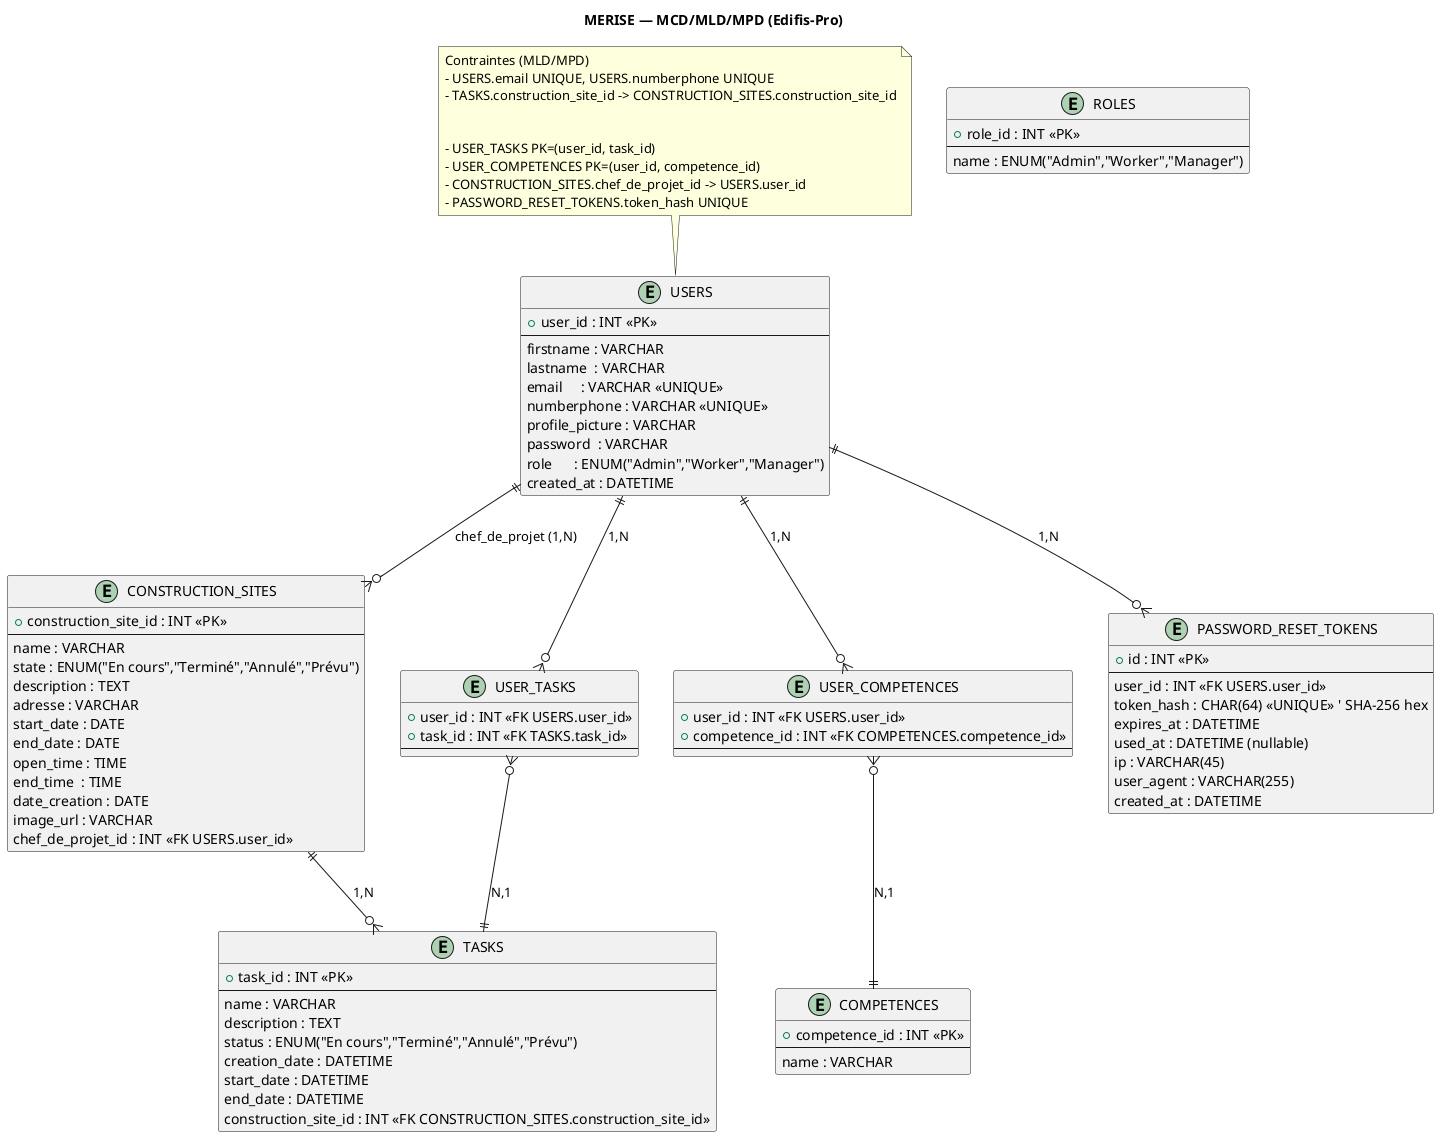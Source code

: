 @startuml merise

title MERISE — MCD/MLD/MPD (Edifis-Pro)

' Entités principales
entity "USERS" as USERS {
  + user_id : INT <<PK>>
  --
  firstname : VARCHAR
  lastname  : VARCHAR
  email     : VARCHAR <<UNIQUE>>
  numberphone : VARCHAR <<UNIQUE>>
  profile_picture : VARCHAR
  password  : VARCHAR
  role      : ENUM("Admin","Worker","Manager")
  created_at : DATETIME
}

entity "ROLES" as ROLES {
  + role_id : INT <<PK>>
  --
  name : ENUM("Admin","Worker","Manager")
}

entity "CONSTRUCTION_SITES" as CONSTRUCTION_SITES {
  + construction_site_id : INT <<PK>>
  --
  name : VARCHAR
  state : ENUM("En cours","Terminé","Annulé","Prévu")
  description : TEXT
  adresse : VARCHAR
  start_date : DATE
  end_date : DATE
  open_time : TIME
  end_time  : TIME
  date_creation : DATE
  image_url : VARCHAR
  chef_de_projet_id : INT <<FK USERS.user_id>>
}

entity "TASKS" as TASKS {
  + task_id : INT <<PK>>
  --
  name : VARCHAR
  description : TEXT
  status : ENUM("En cours","Terminé","Annulé","Prévu")
  creation_date : DATETIME
  start_date : DATETIME
  end_date : DATETIME
  construction_site_id : INT <<FK CONSTRUCTION_SITES.construction_site_id>>
}



entity "COMPETENCES" as COMPETENCES {
  + competence_id : INT <<PK>>
  --
  name : VARCHAR
}

entity "USER_TASKS" as USER_TASKS {
  + user_id : INT <<FK USERS.user_id>>
  + task_id : INT <<FK TASKS.task_id>>
  --
  ' PK composite (user_id, task_id)
}

entity "USER_COMPETENCES" as USER_COMPETENCES {
  + user_id : INT <<FK USERS.user_id>>
  + competence_id : INT <<FK COMPETENCES.competence_id>>
  --
  ' PK composite (user_id, competence_id)
}

entity "PASSWORD_RESET_TOKENS" as PASSWORD_RESET_TOKENS {
  + id : INT <<PK>>
  --
  user_id : INT <<FK USERS.user_id>>
  token_hash : CHAR(64) <<UNIQUE>> ' SHA-256 hex
  expires_at : DATETIME
  used_at : DATETIME (nullable)
  ip : VARCHAR(45)
  user_agent : VARCHAR(255)
  created_at : DATETIME
}

' Associations (MCD)

USERS ||--o{ USER_TASKS : "1,N"
USER_TASKS }o--|| TASKS : "N,1"
USERS ||--o{ USER_COMPETENCES : "1,N"
USER_COMPETENCES }o--|| COMPETENCES : "N,1"
CONSTRUCTION_SITES ||--o{ TASKS : "1,N"

USERS ||--o{ CONSTRUCTION_SITES : "chef_de_projet (1,N)"
USERS ||--o{ PASSWORD_RESET_TOKENS : "1,N"

note "Contraintes (MLD/MPD)\n- USERS.email UNIQUE, USERS.numberphone UNIQUE\n- TASKS.construction_site_id -> CONSTRUCTION_SITES.construction_site_id\n\n\n- USER_TASKS PK=(user_id, task_id)\n- USER_COMPETENCES PK=(user_id, competence_id)\n- CONSTRUCTION_SITES.chef_de_projet_id -> USERS.user_id\n- PASSWORD_RESET_TOKENS.token_hash UNIQUE" as N1
N1 .. USERS

@enduml
